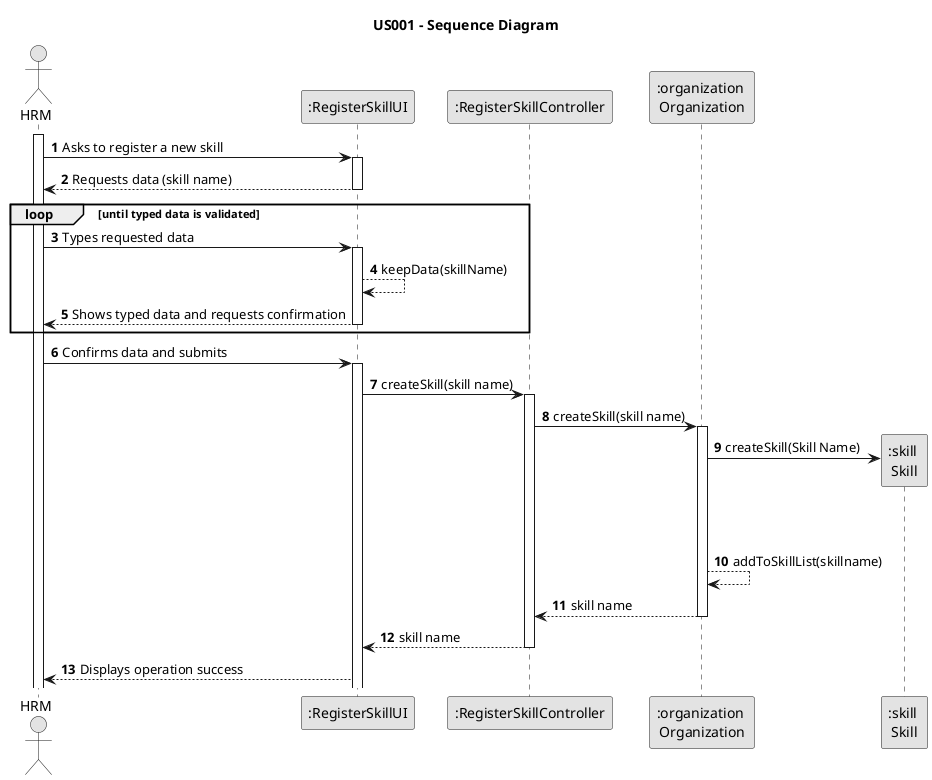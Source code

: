     @startuml
skinparam monochrome true
skinparam packageStyle rectangle
skinparam shadowing false

title US001 - Sequence Diagram

autonumber

actor "HRM" as Employee
participant ":RegisterSkillUI" as System
participant ":RegisterSkillController" as RSC
participant ":organization \nOrganization" as ORG
participant ":skill \nSkill" as SL

activate Employee

    Employee -> System : Asks to register a new skill
    activate System

        System --> Employee : Requests data (skill name)
    deactivate System
    loop until typed data is validated
    Employee -> System : Types requested data
    activate System
        System --> System : keepData(skillName)

        System --> Employee : Shows typed data and requests confirmation

    deactivate System
end
    Employee -> System : Confirms data and submits
    activate System
        System -> RSC : createSkill(skill name)
        activate RSC

            RSC -> ORG : createSkill(skill name)
            activate ORG
                ORG -> SL** : createSkill(Skill Name)
                |||
                |||
                ORG --> ORG : addToSkillList(skillname)

                ORG --> RSC : skill name
            deactivate ORG

            RSC --> System : skill name

        deactivate RSC


        System --> Employee : Displays operation success

@enduml